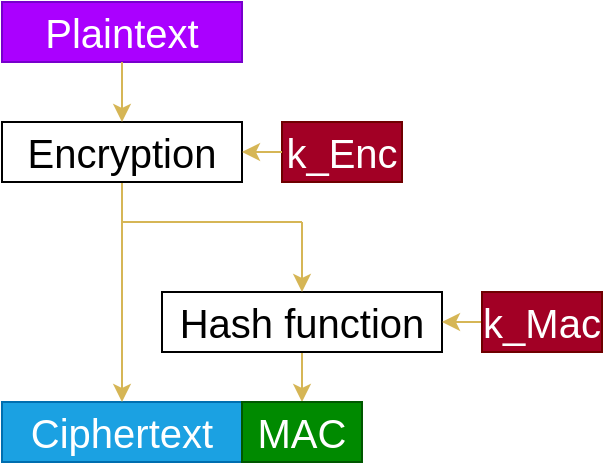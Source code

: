 <mxfile version="12.1.3" pages="1"><diagram id="mRkDb5vTkKj4pFOga1zp" name="Seite-1"><mxGraphModel dx="1408" dy="591" grid="1" gridSize="10" guides="1" tooltips="1" connect="1" arrows="1" fold="1" page="1" pageScale="1" pageWidth="827" pageHeight="1169" math="0" shadow="0"><root><mxCell id="0"/><mxCell id="1" parent="0"/><mxCell id="S2_ClJpDpAwABqunabtZ-2" value="&lt;font style=&quot;font-size: 20px&quot;&gt;Ciphertext&lt;/font&gt;" style="rounded=0;whiteSpace=wrap;html=1;fillColor=#1ba1e2;strokeColor=#006EAF;fontColor=#ffffff;" vertex="1" parent="1"><mxGeometry x="200" y="260" width="120" height="30" as="geometry"/></mxCell><mxCell id="S2_ClJpDpAwABqunabtZ-10" style="edgeStyle=orthogonalEdgeStyle;rounded=0;orthogonalLoop=1;jettySize=auto;html=1;exitX=0.5;exitY=1;exitDx=0;exitDy=0;fillColor=#fff2cc;strokeColor=#d6b656;" edge="1" parent="1" source="S2_ClJpDpAwABqunabtZ-3" target="S2_ClJpDpAwABqunabtZ-2"><mxGeometry relative="1" as="geometry"/></mxCell><mxCell id="S2_ClJpDpAwABqunabtZ-3" value="&lt;font style=&quot;font-size: 20px&quot;&gt;Encryption&lt;/font&gt;" style="rounded=0;whiteSpace=wrap;html=1;" vertex="1" parent="1"><mxGeometry x="200" y="120" width="120" height="30" as="geometry"/></mxCell><mxCell id="S2_ClJpDpAwABqunabtZ-5" value="&lt;font style=&quot;font-size: 20px&quot;&gt;Plaintext&lt;/font&gt;" style="rounded=0;whiteSpace=wrap;html=1;fillColor=#aa00ff;strokeColor=#7700CC;fontColor=#ffffff;" vertex="1" parent="1"><mxGeometry x="200" y="60" width="120" height="30" as="geometry"/></mxCell><mxCell id="S2_ClJpDpAwABqunabtZ-6" value="" style="endArrow=classic;html=1;exitX=0.5;exitY=1;exitDx=0;exitDy=0;entryX=0.5;entryY=0;entryDx=0;entryDy=0;strokeWidth=1;fillColor=#fff2cc;strokeColor=#d6b656;" edge="1" parent="1" source="S2_ClJpDpAwABqunabtZ-5" target="S2_ClJpDpAwABqunabtZ-3"><mxGeometry width="50" height="50" relative="1" as="geometry"><mxPoint x="200" y="310" as="sourcePoint"/><mxPoint x="250" y="260" as="targetPoint"/></mxGeometry></mxCell><mxCell id="S2_ClJpDpAwABqunabtZ-7" value="&lt;font style=&quot;font-size: 20px&quot;&gt;k_Enc&lt;/font&gt;" style="rounded=0;whiteSpace=wrap;html=1;fillColor=#a20025;strokeColor=#6F0000;fontColor=#ffffff;" vertex="1" parent="1"><mxGeometry x="340" y="120" width="60" height="30" as="geometry"/></mxCell><mxCell id="S2_ClJpDpAwABqunabtZ-8" value="" style="endArrow=classic;html=1;exitX=0;exitY=0.5;exitDx=0;exitDy=0;fillColor=#fff2cc;strokeColor=#d6b656;" edge="1" parent="1" source="S2_ClJpDpAwABqunabtZ-7"><mxGeometry width="50" height="50" relative="1" as="geometry"><mxPoint x="270" y="100" as="sourcePoint"/><mxPoint x="320" y="135" as="targetPoint"/></mxGeometry></mxCell><mxCell id="S2_ClJpDpAwABqunabtZ-14" style="edgeStyle=orthogonalEdgeStyle;rounded=0;orthogonalLoop=1;jettySize=auto;html=1;exitX=0.5;exitY=1;exitDx=0;exitDy=0;entryX=0.5;entryY=0;entryDx=0;entryDy=0;fillColor=#fff2cc;strokeColor=#d6b656;" edge="1" parent="1" source="S2_ClJpDpAwABqunabtZ-11" target="S2_ClJpDpAwABqunabtZ-12"><mxGeometry relative="1" as="geometry"/></mxCell><mxCell id="S2_ClJpDpAwABqunabtZ-11" value="&lt;font style=&quot;font-size: 20px&quot;&gt;Hash function&lt;/font&gt;" style="rounded=0;whiteSpace=wrap;html=1;" vertex="1" parent="1"><mxGeometry x="280" y="205" width="140" height="30" as="geometry"/></mxCell><mxCell id="S2_ClJpDpAwABqunabtZ-12" value="&lt;font style=&quot;font-size: 20px&quot;&gt;MAC&lt;/font&gt;" style="rounded=0;whiteSpace=wrap;html=1;fillColor=#008a00;strokeColor=#005700;fontColor=#ffffff;" vertex="1" parent="1"><mxGeometry x="320" y="260" width="60" height="30" as="geometry"/></mxCell><mxCell id="S2_ClJpDpAwABqunabtZ-16" style="edgeStyle=orthogonalEdgeStyle;rounded=0;orthogonalLoop=1;jettySize=auto;html=1;exitX=0;exitY=0.5;exitDx=0;exitDy=0;entryX=1;entryY=0.5;entryDx=0;entryDy=0;fillColor=#fff2cc;strokeColor=#d6b656;" edge="1" parent="1" source="S2_ClJpDpAwABqunabtZ-13" target="S2_ClJpDpAwABqunabtZ-11"><mxGeometry relative="1" as="geometry"/></mxCell><mxCell id="S2_ClJpDpAwABqunabtZ-13" value="&lt;font style=&quot;font-size: 20px&quot;&gt;k_Mac&lt;/font&gt;" style="rounded=0;whiteSpace=wrap;html=1;fillColor=#a20025;strokeColor=#6F0000;fontColor=#ffffff;" vertex="1" parent="1"><mxGeometry x="440" y="205" width="60" height="30" as="geometry"/></mxCell><mxCell id="S2_ClJpDpAwABqunabtZ-17" value="" style="endArrow=classic;html=1;entryX=0.5;entryY=0;entryDx=0;entryDy=0;fillColor=#fff2cc;strokeColor=#d6b656;" edge="1" parent="1" target="S2_ClJpDpAwABqunabtZ-11"><mxGeometry width="50" height="50" relative="1" as="geometry"><mxPoint x="350" y="170" as="sourcePoint"/><mxPoint x="360" y="170" as="targetPoint"/></mxGeometry></mxCell><mxCell id="S2_ClJpDpAwABqunabtZ-18" value="" style="endArrow=none;html=1;fillColor=#fff2cc;strokeColor=#d6b656;" edge="1" parent="1"><mxGeometry width="50" height="50" relative="1" as="geometry"><mxPoint x="260" y="170" as="sourcePoint"/><mxPoint x="350" y="170" as="targetPoint"/></mxGeometry></mxCell></root></mxGraphModel></diagram></mxfile>